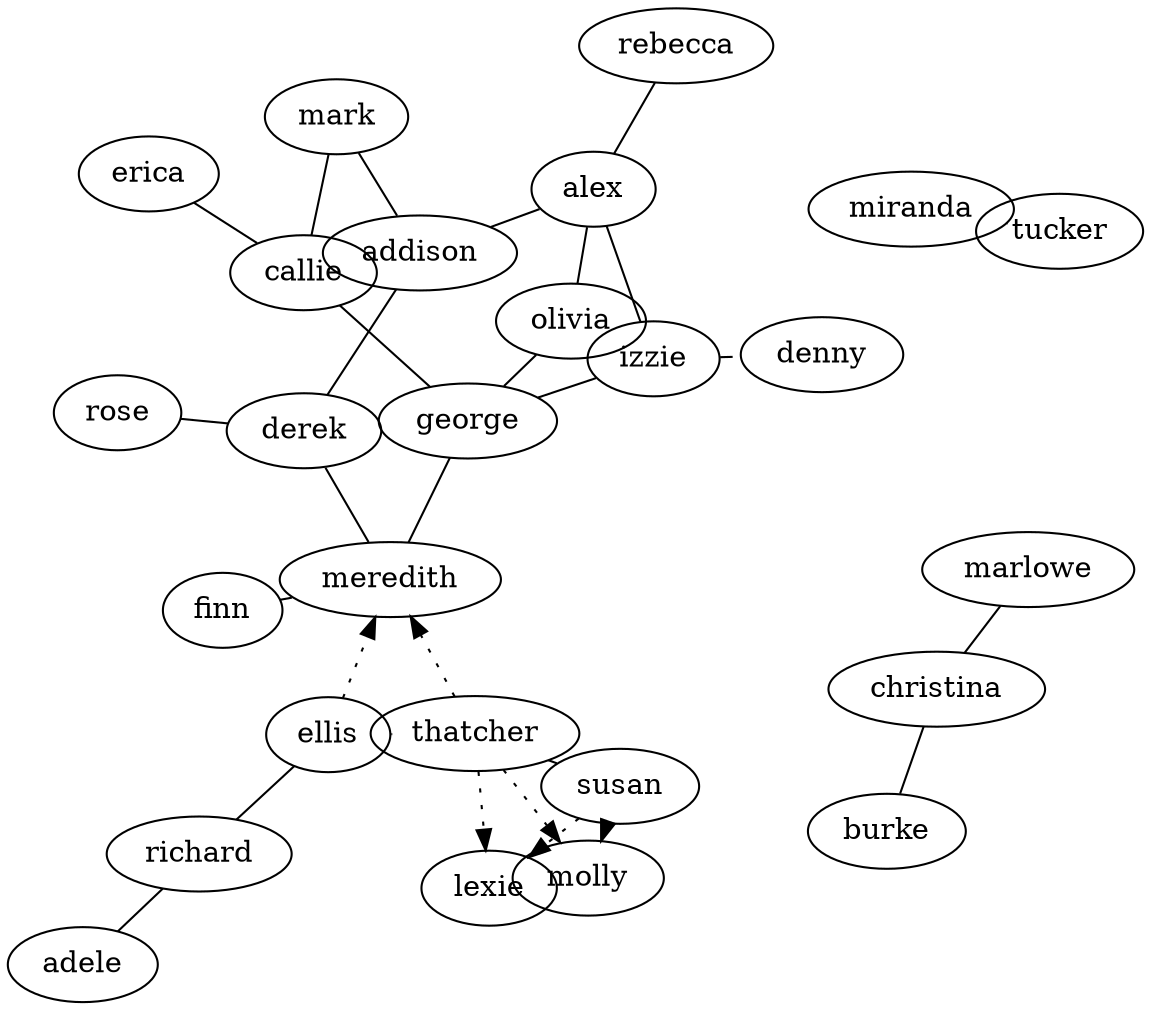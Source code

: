 /*
 *  Relationships on Grey's Anatomy
 */

graph G {
  layout=neato


  subgraph season_0 {
    label="Season 0" // before the show started
    adele -- richard -- ellis -- thatcher -- susan
    derek -- addison -- mark 
    miranda -- tucker
    christina -- marlowe

    // children and parents
    ellis    -- meredith [ style=dotted dir=forward arrowhead=normal]
    thatcher -- meredith [ style=dotted dir=forward arrowhead=normal]
    susan    -- molly    [ style=dotted dir=forward arrowhead=normal]
    thatcher -- molly    [ style=dotted dir=forward arrowhead=normal]
    susan    -- lexie    [ style=dotted dir=forward arrowhead=normal]
    thatcher -- lexie    [ style=dotted dir=forward arrowhead=normal]
  }


  subgraph season_1 {
    label="Season 1"
    meredith -- derek
    christina -- burke
    george -- olivia -- alex
  }
  
  subgraph season_2 {
    label="Season 2"
    george -- meredith // meredith cried and cried and broke george
    meredith -- finn [style=dashed] // dated. never boinked.
    alex -- izzie
    izzie -- denny [style=dashed] // engaged. never boinked.
    george -- callie
    erica
  }

  subgraph season_3 {
    label="Season 3"
    mark -- callie
    george -- izzie  // after george and callie got married!
    alex -- addison
  }

  subgraph season_4 {
    label="Season 4"
    derek -- rose
    alex -- rebecca
    callie -- erica
  }

}


